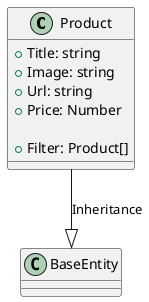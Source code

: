 @startuml Product Class Diagram

class Product {
    + Title: string
    + Image: string
    + Url: string
    + Price: Number

    + Filter: Product[]
}

Product --|> BaseEntity: Inheritance

@enduml
